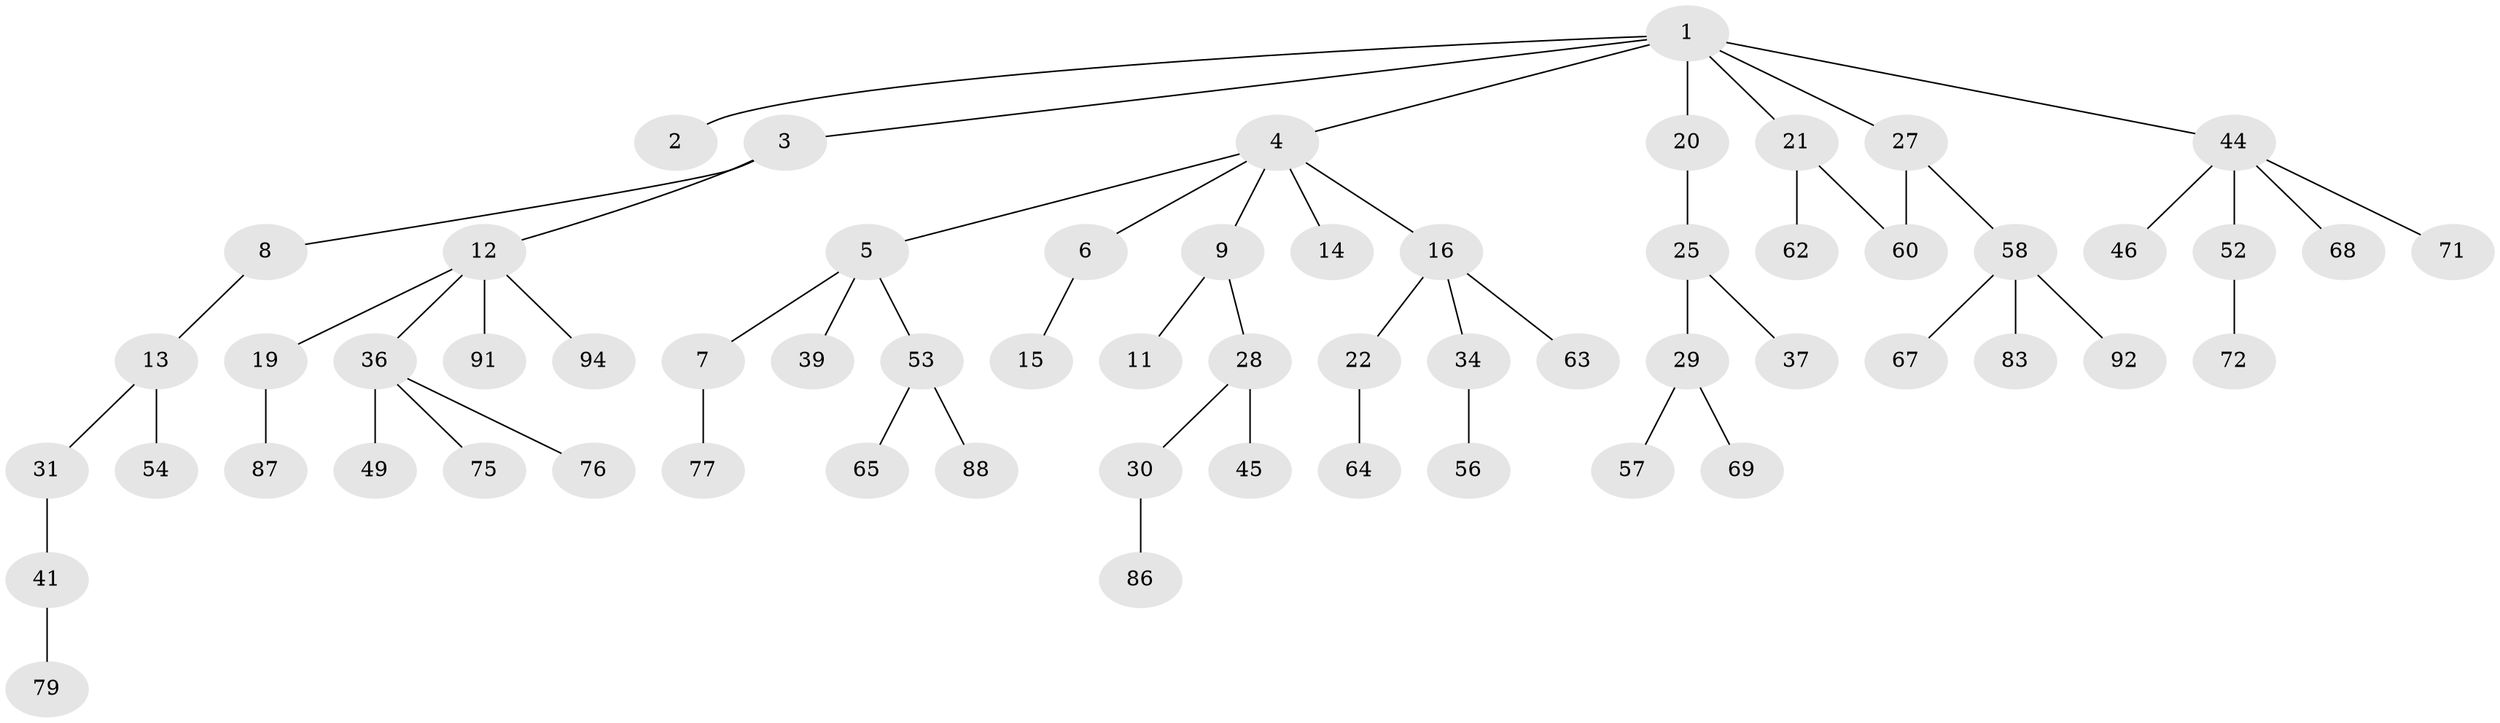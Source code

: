 // Generated by graph-tools (version 1.1) at 2025/23/03/03/25 07:23:30]
// undirected, 61 vertices, 61 edges
graph export_dot {
graph [start="1"]
  node [color=gray90,style=filled];
  1 [super="+18"];
  2;
  3 [super="+89"];
  4 [super="+10"];
  5 [super="+33"];
  6 [super="+55"];
  7 [super="+26"];
  8;
  9 [super="+23"];
  11 [super="+17"];
  12 [super="+24"];
  13 [super="+35"];
  14 [super="+47"];
  15;
  16 [super="+32"];
  19;
  20 [super="+78"];
  21 [super="+73"];
  22 [super="+81"];
  25;
  27 [super="+38"];
  28;
  29 [super="+40"];
  30;
  31;
  34 [super="+42"];
  36 [super="+50"];
  37 [super="+43"];
  39;
  41 [super="+48"];
  44 [super="+93"];
  45 [super="+80"];
  46 [super="+51"];
  49 [super="+74"];
  52 [super="+61"];
  53 [super="+59"];
  54 [super="+84"];
  56;
  57;
  58 [super="+66"];
  60 [super="+90"];
  62;
  63 [super="+82"];
  64 [super="+70"];
  65;
  67;
  68 [super="+85"];
  69;
  71;
  72;
  75;
  76;
  77;
  79;
  83;
  86;
  87;
  88;
  91;
  92;
  94;
  1 -- 2;
  1 -- 3;
  1 -- 4;
  1 -- 21;
  1 -- 27;
  1 -- 44;
  1 -- 20;
  3 -- 8;
  3 -- 12;
  4 -- 5;
  4 -- 6;
  4 -- 9;
  4 -- 14;
  4 -- 16;
  5 -- 7;
  5 -- 39;
  5 -- 53;
  6 -- 15;
  7 -- 77;
  8 -- 13;
  9 -- 11;
  9 -- 28;
  12 -- 19;
  12 -- 91;
  12 -- 94;
  12 -- 36;
  13 -- 31;
  13 -- 54;
  16 -- 22;
  16 -- 34;
  16 -- 63;
  19 -- 87;
  20 -- 25;
  21 -- 62;
  21 -- 60;
  22 -- 64;
  25 -- 29;
  25 -- 37;
  27 -- 60;
  27 -- 58;
  28 -- 30;
  28 -- 45;
  29 -- 57;
  29 -- 69;
  30 -- 86;
  31 -- 41;
  34 -- 56;
  36 -- 49;
  36 -- 75;
  36 -- 76;
  41 -- 79;
  44 -- 46;
  44 -- 52;
  44 -- 68;
  44 -- 71;
  52 -- 72;
  53 -- 65;
  53 -- 88;
  58 -- 92;
  58 -- 67;
  58 -- 83;
}
